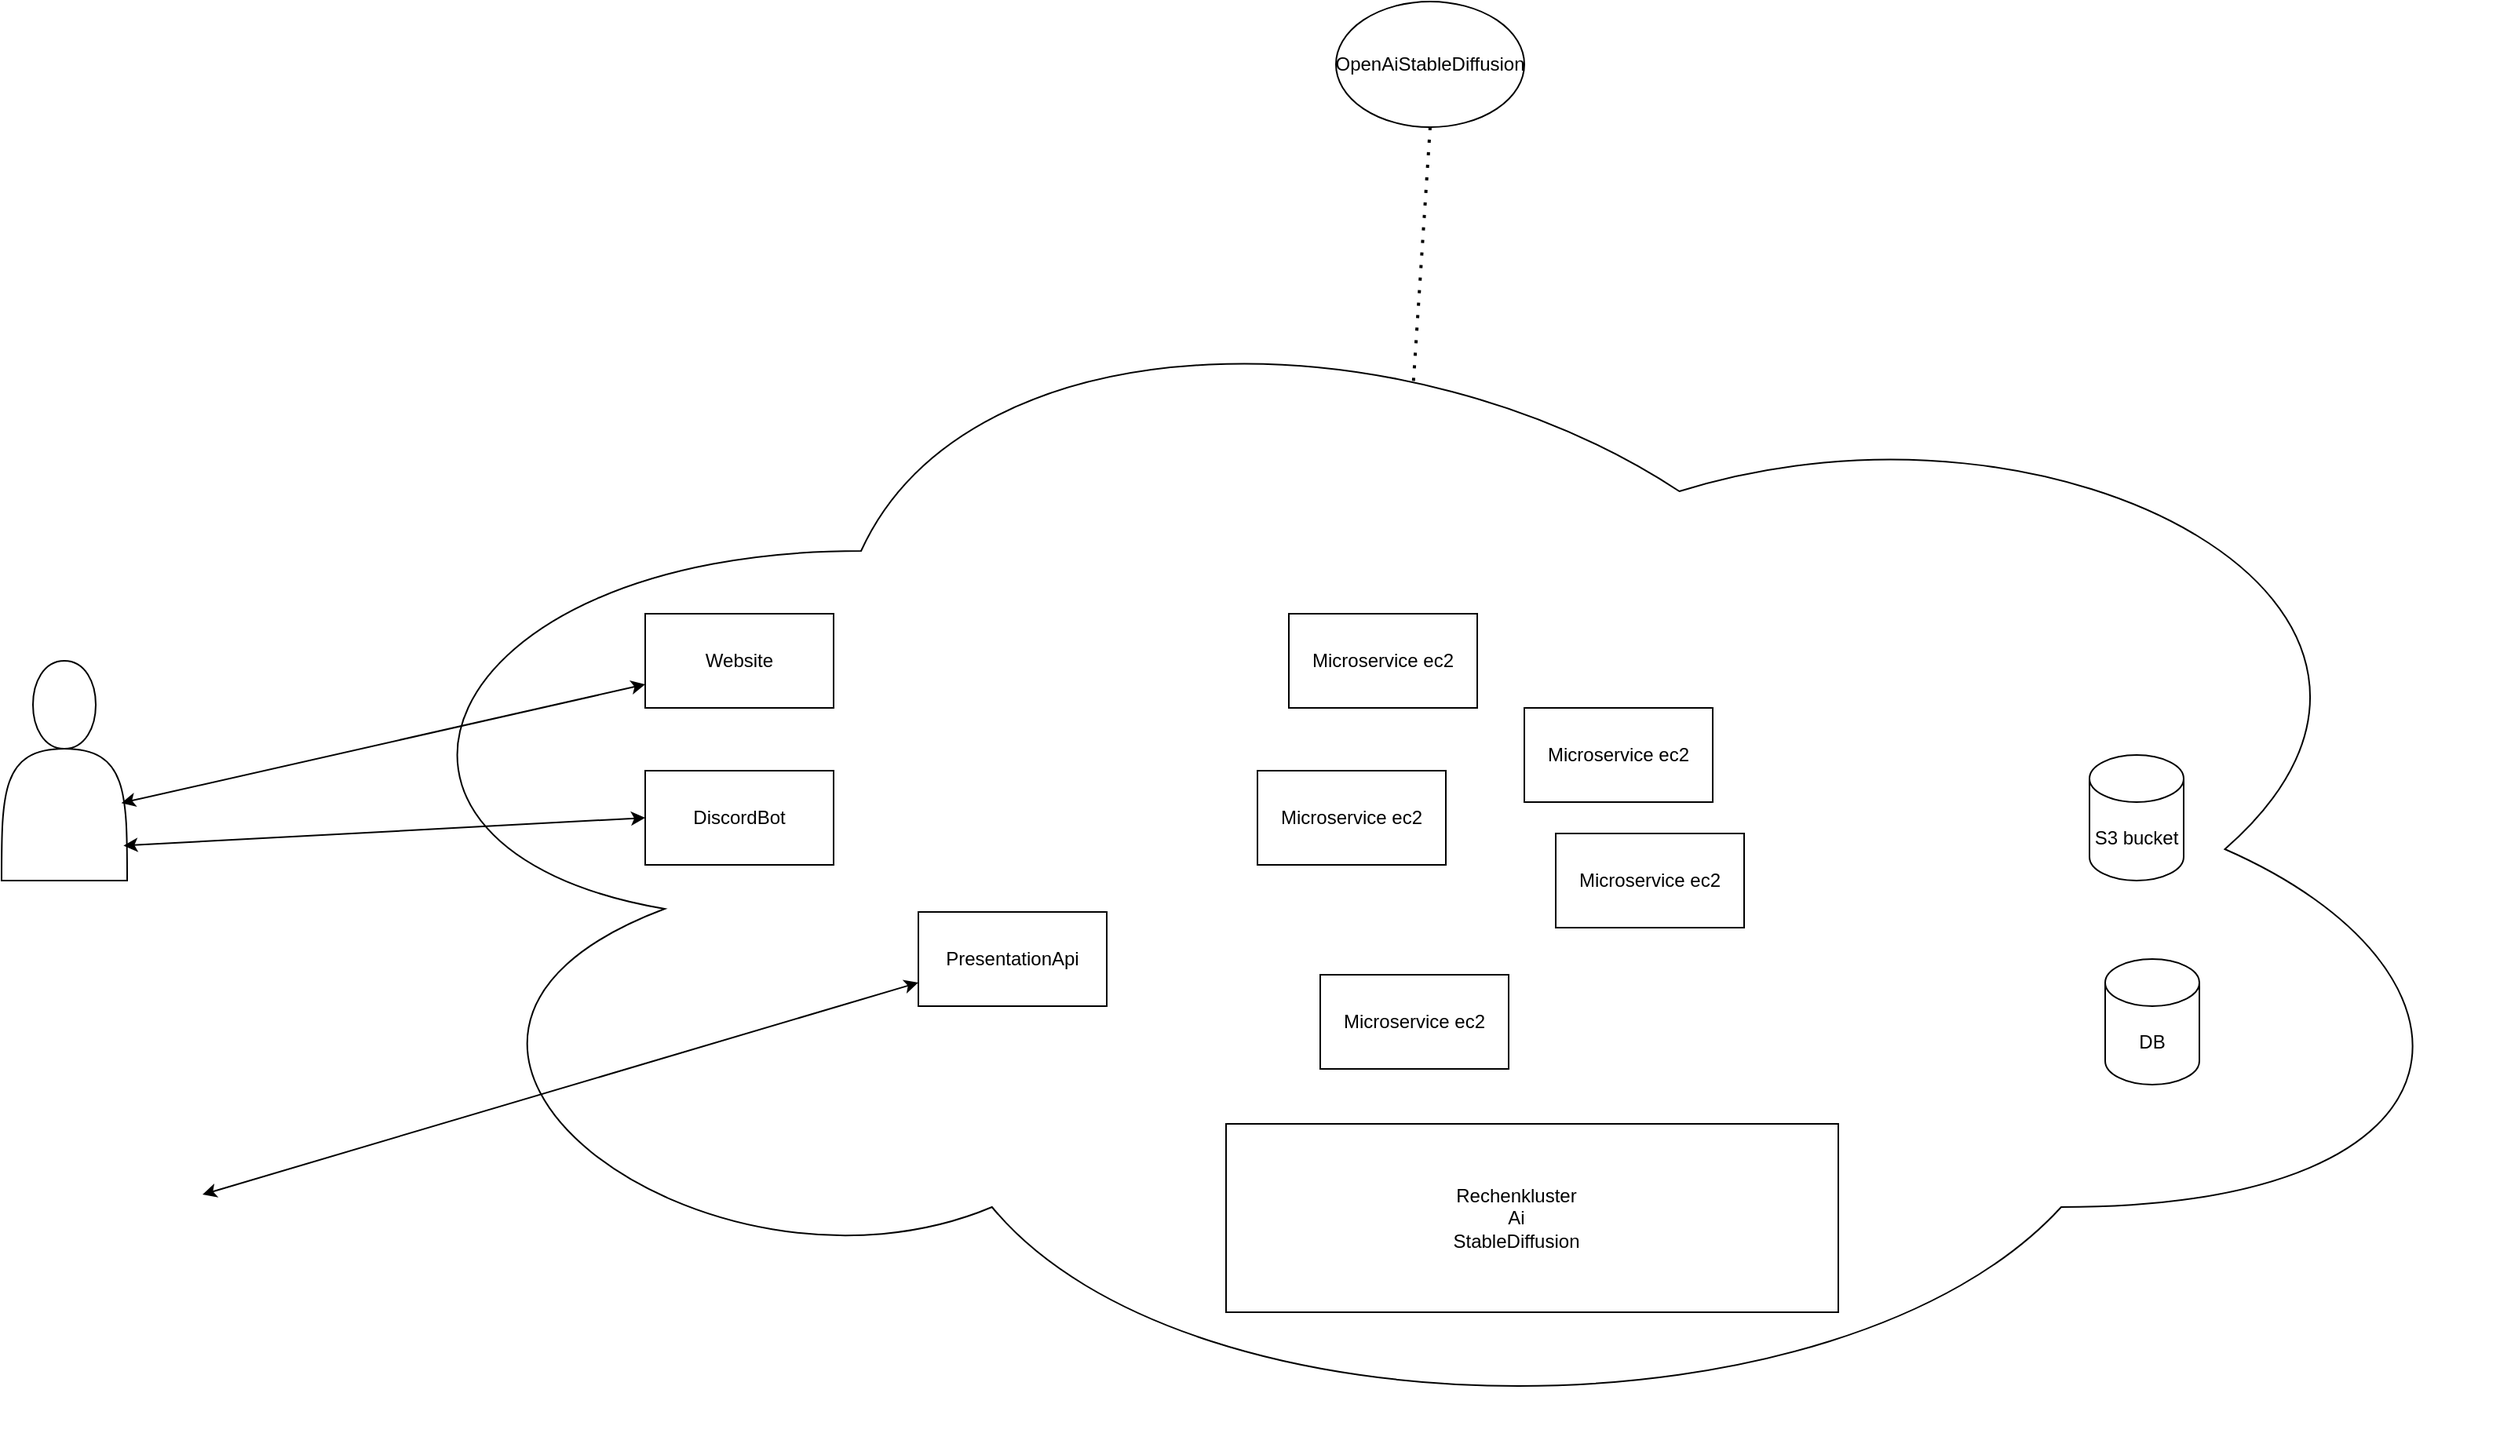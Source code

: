 <mxfile version="20.4.0" type="github">
  <diagram id="0rBzUbckFemJIuANetFq" name="Seite-1">
    <mxGraphModel dx="2858" dy="2176" grid="1" gridSize="10" guides="1" tooltips="1" connect="1" arrows="1" fold="1" page="1" pageScale="1" pageWidth="827" pageHeight="1169" math="0" shadow="0">
      <root>
        <mxCell id="0" />
        <mxCell id="1" parent="0" />
        <mxCell id="jQemTqp7grLnhRWUzKIH-1" value="" style="ellipse;shape=cloud;whiteSpace=wrap;html=1;" parent="1" vertex="1">
          <mxGeometry x="-30" y="-80" width="1390" height="760" as="geometry" />
        </mxCell>
        <mxCell id="jQemTqp7grLnhRWUzKIH-2" value="" style="rounded=0;whiteSpace=wrap;html=1;" parent="1" vertex="1">
          <mxGeometry x="550" y="475" width="390" height="120" as="geometry" />
        </mxCell>
        <mxCell id="jQemTqp7grLnhRWUzKIH-3" value="Rechenkluster Ai StableDiffusion" style="text;html=1;strokeColor=none;fillColor=none;align=center;verticalAlign=middle;whiteSpace=wrap;rounded=0;" parent="1" vertex="1">
          <mxGeometry x="690" y="510" width="90" height="50" as="geometry" />
        </mxCell>
        <mxCell id="jQemTqp7grLnhRWUzKIH-4" value="S3 bucket" style="shape=cylinder3;whiteSpace=wrap;html=1;boundedLbl=1;backgroundOutline=1;size=15;" parent="1" vertex="1">
          <mxGeometry x="1100" y="240" width="60" height="80" as="geometry" />
        </mxCell>
        <mxCell id="jQemTqp7grLnhRWUzKIH-5" value="DB" style="shape=cylinder3;whiteSpace=wrap;html=1;boundedLbl=1;backgroundOutline=1;size=15;" parent="1" vertex="1">
          <mxGeometry x="1110" y="370" width="60" height="80" as="geometry" />
        </mxCell>
        <mxCell id="jQemTqp7grLnhRWUzKIH-6" value="Microservice ec2" style="rounded=0;whiteSpace=wrap;html=1;" parent="1" vertex="1">
          <mxGeometry x="570" y="250" width="120" height="60" as="geometry" />
        </mxCell>
        <mxCell id="jQemTqp7grLnhRWUzKIH-7" value="Microservice ec2" style="rounded=0;whiteSpace=wrap;html=1;" parent="1" vertex="1">
          <mxGeometry x="760" y="290" width="120" height="60" as="geometry" />
        </mxCell>
        <mxCell id="jQemTqp7grLnhRWUzKIH-8" value="Microservice ec2" style="rounded=0;whiteSpace=wrap;html=1;" parent="1" vertex="1">
          <mxGeometry x="740" y="210" width="120" height="60" as="geometry" />
        </mxCell>
        <mxCell id="jQemTqp7grLnhRWUzKIH-9" value="Microservice ec2" style="rounded=0;whiteSpace=wrap;html=1;" parent="1" vertex="1">
          <mxGeometry x="610" y="380" width="120" height="60" as="geometry" />
        </mxCell>
        <mxCell id="jQemTqp7grLnhRWUzKIH-11" value="DiscordBot" style="rounded=0;whiteSpace=wrap;html=1;" parent="1" vertex="1">
          <mxGeometry x="180" y="250" width="120" height="60" as="geometry" />
        </mxCell>
        <mxCell id="jQemTqp7grLnhRWUzKIH-12" value="Website" style="rounded=0;whiteSpace=wrap;html=1;" parent="1" vertex="1">
          <mxGeometry x="180" y="150" width="120" height="60" as="geometry" />
        </mxCell>
        <mxCell id="jQemTqp7grLnhRWUzKIH-13" value="PresentationApi" style="rounded=0;whiteSpace=wrap;html=1;" parent="1" vertex="1">
          <mxGeometry x="354" y="340" width="120" height="60" as="geometry" />
        </mxCell>
        <mxCell id="jQemTqp7grLnhRWUzKIH-15" value="" style="shape=actor;whiteSpace=wrap;html=1;" parent="1" vertex="1">
          <mxGeometry x="-230" y="180" width="80" height="140" as="geometry" />
        </mxCell>
        <mxCell id="jQemTqp7grLnhRWUzKIH-16" value="" style="endArrow=classic;startArrow=classic;html=1;rounded=0;exitX=0.954;exitY=0.647;exitDx=0;exitDy=0;exitPerimeter=0;entryX=0;entryY=0.75;entryDx=0;entryDy=0;" parent="1" source="jQemTqp7grLnhRWUzKIH-15" target="jQemTqp7grLnhRWUzKIH-12" edge="1">
          <mxGeometry width="50" height="50" relative="1" as="geometry">
            <mxPoint x="-20" y="330" as="sourcePoint" />
            <mxPoint x="30" y="280" as="targetPoint" />
          </mxGeometry>
        </mxCell>
        <mxCell id="jQemTqp7grLnhRWUzKIH-17" value="" style="endArrow=classic;startArrow=classic;html=1;rounded=0;entryX=0;entryY=0.5;entryDx=0;entryDy=0;exitX=0.971;exitY=0.841;exitDx=0;exitDy=0;exitPerimeter=0;" parent="1" source="jQemTqp7grLnhRWUzKIH-15" target="jQemTqp7grLnhRWUzKIH-11" edge="1">
          <mxGeometry width="50" height="50" relative="1" as="geometry">
            <mxPoint x="-40" y="370" as="sourcePoint" />
            <mxPoint x="10" y="320" as="targetPoint" />
          </mxGeometry>
        </mxCell>
        <mxCell id="jQemTqp7grLnhRWUzKIH-18" value="" style="shape=image;html=1;verticalAlign=top;verticalLabelPosition=bottom;labelBackgroundColor=#ffffff;imageAspect=0;aspect=fixed;image=https://cdn4.iconfinder.com/data/icons/social-media-and-logos-12/32/Logo_reddit_robot-128.png" parent="1" vertex="1">
          <mxGeometry x="-230" y="475" width="128" height="128" as="geometry" />
        </mxCell>
        <mxCell id="jQemTqp7grLnhRWUzKIH-19" value="" style="endArrow=classic;startArrow=classic;html=1;rounded=0;entryX=0;entryY=0.75;entryDx=0;entryDy=0;" parent="1" source="jQemTqp7grLnhRWUzKIH-18" target="jQemTqp7grLnhRWUzKIH-13" edge="1">
          <mxGeometry width="50" height="50" relative="1" as="geometry">
            <mxPoint x="40" y="550" as="sourcePoint" />
            <mxPoint x="90" y="500" as="targetPoint" />
          </mxGeometry>
        </mxCell>
        <mxCell id="jQemTqp7grLnhRWUzKIH-23" value="OpenAiStableDiffusion" style="ellipse;whiteSpace=wrap;html=1;" parent="1" vertex="1">
          <mxGeometry x="620" y="-240" width="120" height="80" as="geometry" />
        </mxCell>
        <mxCell id="jQemTqp7grLnhRWUzKIH-24" value="" style="endArrow=none;dashed=1;html=1;dashPattern=1 3;strokeWidth=2;rounded=0;exitX=0.5;exitY=1;exitDx=0;exitDy=0;entryX=0.503;entryY=0.112;entryDx=0;entryDy=0;entryPerimeter=0;" parent="1" source="jQemTqp7grLnhRWUzKIH-23" target="jQemTqp7grLnhRWUzKIH-1" edge="1">
          <mxGeometry width="50" height="50" relative="1" as="geometry">
            <mxPoint x="690" as="sourcePoint" />
            <mxPoint x="740" y="-50" as="targetPoint" />
          </mxGeometry>
        </mxCell>
        <mxCell id="jQemTqp7grLnhRWUzKIH-29" value="Microservice ec2" style="rounded=0;whiteSpace=wrap;html=1;" parent="1" vertex="1">
          <mxGeometry x="590" y="150" width="120" height="60" as="geometry" />
        </mxCell>
      </root>
    </mxGraphModel>
  </diagram>
</mxfile>
